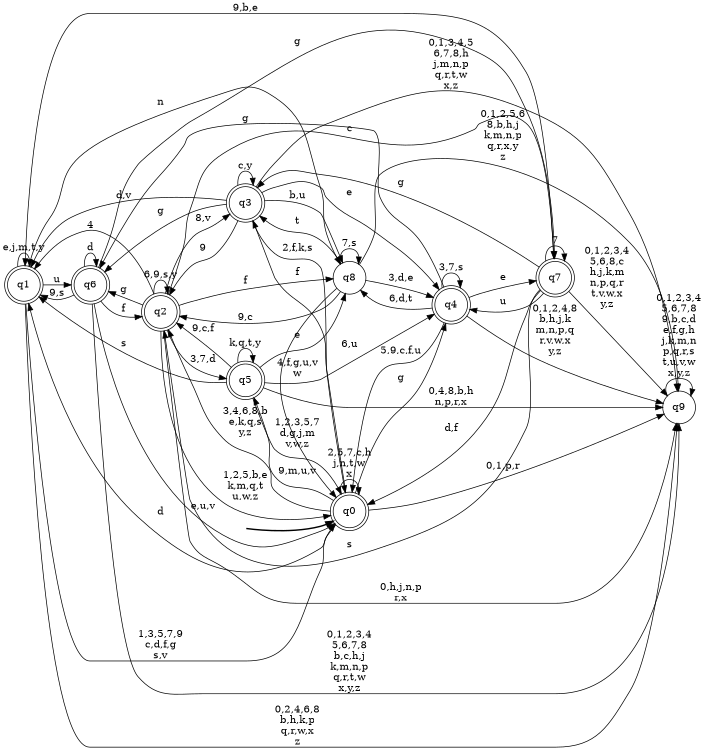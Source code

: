 digraph BlueStar {
__start0 [style = invis, shape = none, label = "", width = 0, height = 0];

rankdir=LR;
size="8,5";

s0 [style="rounded,filled", color="black", fillcolor="white" shape="doublecircle", label="q0"];
s1 [style="rounded,filled", color="black", fillcolor="white" shape="doublecircle", label="q1"];
s2 [style="rounded,filled", color="black", fillcolor="white" shape="doublecircle", label="q2"];
s3 [style="rounded,filled", color="black", fillcolor="white" shape="doublecircle", label="q3"];
s4 [style="rounded,filled", color="black", fillcolor="white" shape="doublecircle", label="q4"];
s5 [style="rounded,filled", color="black", fillcolor="white" shape="doublecircle", label="q5"];
s6 [style="rounded,filled", color="black", fillcolor="white" shape="doublecircle", label="q6"];
s7 [style="rounded,filled", color="black", fillcolor="white" shape="doublecircle", label="q7"];
s8 [style="filled", color="black", fillcolor="white" shape="circle", label="q8"];
s9 [style="filled", color="black", fillcolor="white" shape="circle", label="q9"];
subgraph cluster_main { 
	graph [pad=".75", ranksep="0.15", nodesep="0.15"];
	 style=invis; 
	__start0 -> s0 [penwidth=2];
}
s0 -> s0 [label="2,5,7,c,h\nj,n,t,w\nx"];
s0 -> s1 [label="d"];
s0 -> s2 [label="3,4,6,8,b\ne,k,q,s\ny,z"];
s0 -> s3 [label="f"];
s0 -> s4 [label="g"];
s0 -> s5 [label="9,m,u,v"];
s0 -> s9 [label="0,1,p,r"];
s1 -> s0 [label="1,3,5,7,9\nc,d,f,g\ns,v"];
s1 -> s1 [label="e,j,m,t,y"];
s1 -> s6 [label="u"];
s1 -> s8 [label="n"];
s1 -> s9 [label="0,2,4,6,8\nb,h,k,p\nq,r,w,x\nz"];
s2 -> s0 [label="1,2,5,b,e\nk,m,q,t\nu,w,z"];
s2 -> s1 [label="4"];
s2 -> s2 [label="6,9,s,y"];
s2 -> s3 [label="8,v"];
s2 -> s5 [label="3,7,d"];
s2 -> s6 [label="g"];
s2 -> s7 [label="c"];
s2 -> s8 [label="f"];
s2 -> s9 [label="0,h,j,n,p\nr,x"];
s3 -> s0 [label="2,f,k,s"];
s3 -> s1 [label="d,v"];
s3 -> s2 [label="9"];
s3 -> s3 [label="c,y"];
s3 -> s4 [label="e"];
s3 -> s6 [label="g"];
s3 -> s8 [label="b,u"];
s3 -> s9 [label="0,1,3,4,5\n6,7,8,h\nj,m,n,p\nq,r,t,w\nx,z"];
s4 -> s0 [label="5,9,c,f,u"];
s4 -> s4 [label="3,7,s"];
s4 -> s6 [label="g"];
s4 -> s7 [label="e"];
s4 -> s8 [label="6,d,t"];
s4 -> s9 [label="0,1,2,4,8\nb,h,j,k\nm,n,p,q\nr,v,w,x\ny,z"];
s5 -> s0 [label="1,2,3,5,7\nd,g,j,m\nv,w,z"];
s5 -> s1 [label="s"];
s5 -> s2 [label="9,c,f"];
s5 -> s4 [label="6,u"];
s5 -> s5 [label="k,q,t,y"];
s5 -> s8 [label="e"];
s5 -> s9 [label="0,4,8,b,h\nn,p,r,x"];
s6 -> s0 [label="e,u,v"];
s6 -> s1 [label="9,s"];
s6 -> s2 [label="f"];
s6 -> s6 [label="d"];
s6 -> s7 [label="g"];
s6 -> s9 [label="0,1,2,3,4\n5,6,7,8\nb,c,h,j\nk,m,n,p\nq,r,t,w\nx,y,z"];
s7 -> s0 [label="d,f"];
s7 -> s1 [label="9,b,e"];
s7 -> s2 [label="s"];
s7 -> s3 [label="g"];
s7 -> s4 [label="u"];
s7 -> s7 [label="7"];
s7 -> s9 [label="0,1,2,3,4\n5,6,8,c\nh,j,k,m\nn,p,q,r\nt,v,w,x\ny,z"];
s8 -> s0 [label="4,f,g,u,v\nw"];
s8 -> s2 [label="9,c"];
s8 -> s3 [label="t"];
s8 -> s4 [label="3,d,e"];
s8 -> s8 [label="7,s"];
s8 -> s9 [label="0,1,2,5,6\n8,b,h,j\nk,m,n,p\nq,r,x,y\nz"];
s9 -> s9 [label="0,1,2,3,4\n5,6,7,8\n9,b,c,d\ne,f,g,h\nj,k,m,n\np,q,r,s\nt,u,v,w\nx,y,z"];

}